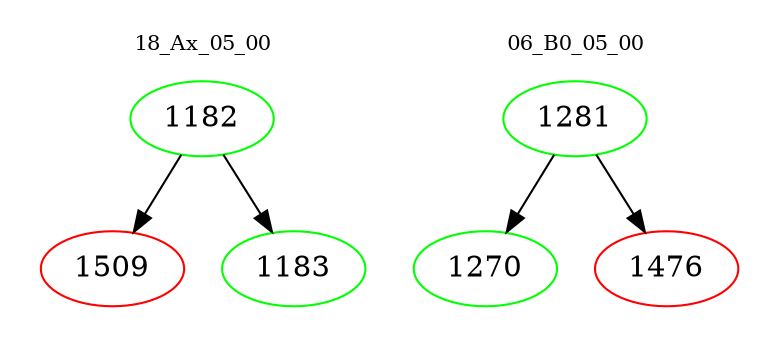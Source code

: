 digraph{
subgraph cluster_0 {
color = white
label = "18_Ax_05_00";
fontsize=10;
T0_1182 [label="1182", color="green"]
T0_1182 -> T0_1509 [color="black"]
T0_1509 [label="1509", color="red"]
T0_1182 -> T0_1183 [color="black"]
T0_1183 [label="1183", color="green"]
}
subgraph cluster_1 {
color = white
label = "06_B0_05_00";
fontsize=10;
T1_1281 [label="1281", color="green"]
T1_1281 -> T1_1270 [color="black"]
T1_1270 [label="1270", color="green"]
T1_1281 -> T1_1476 [color="black"]
T1_1476 [label="1476", color="red"]
}
}
